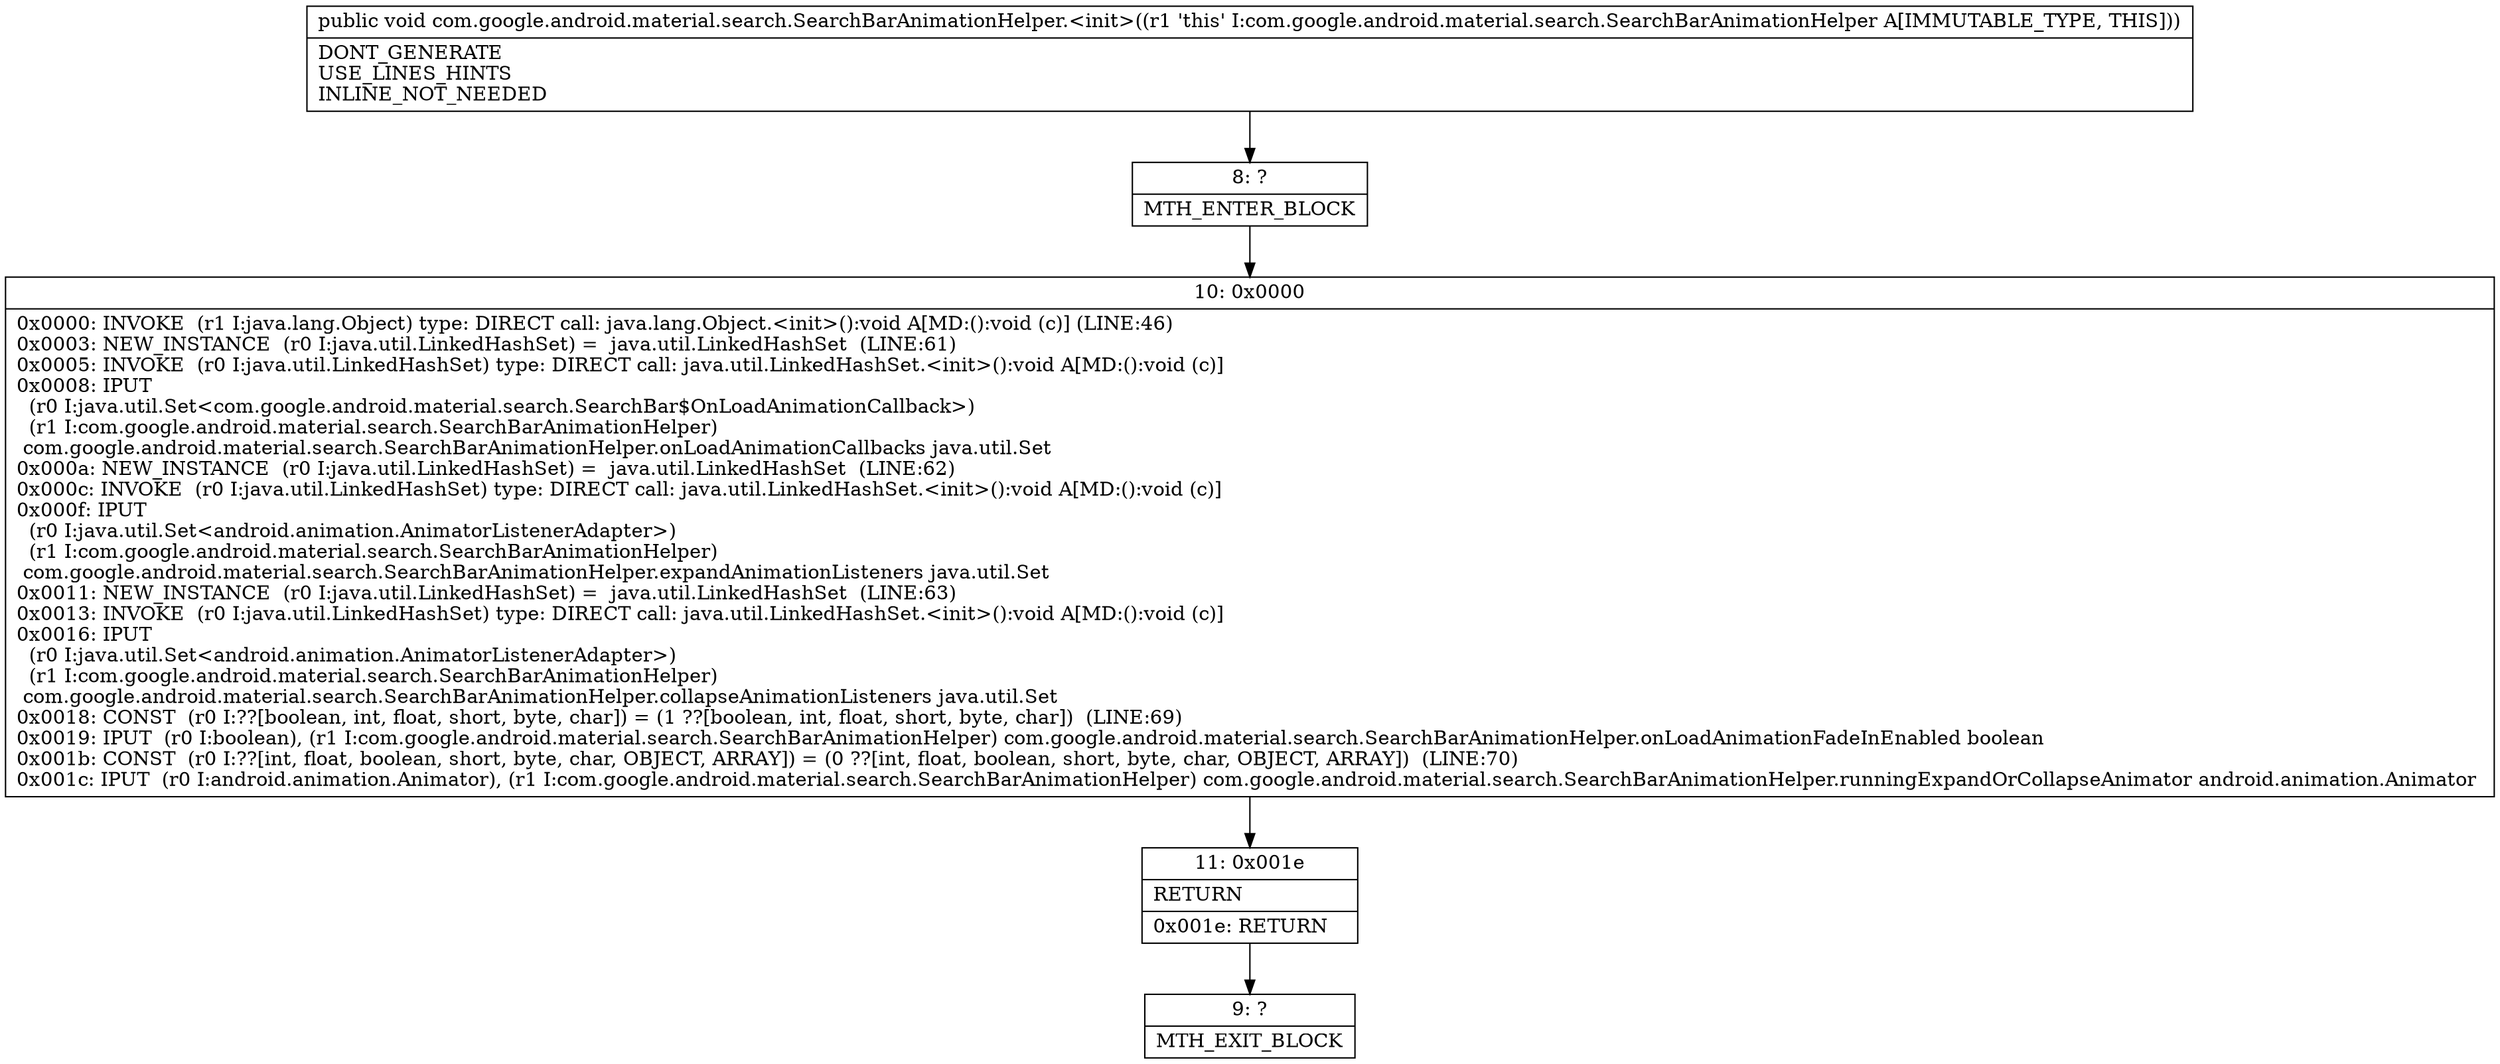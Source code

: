 digraph "CFG forcom.google.android.material.search.SearchBarAnimationHelper.\<init\>()V" {
Node_8 [shape=record,label="{8\:\ ?|MTH_ENTER_BLOCK\l}"];
Node_10 [shape=record,label="{10\:\ 0x0000|0x0000: INVOKE  (r1 I:java.lang.Object) type: DIRECT call: java.lang.Object.\<init\>():void A[MD:():void (c)] (LINE:46)\l0x0003: NEW_INSTANCE  (r0 I:java.util.LinkedHashSet) =  java.util.LinkedHashSet  (LINE:61)\l0x0005: INVOKE  (r0 I:java.util.LinkedHashSet) type: DIRECT call: java.util.LinkedHashSet.\<init\>():void A[MD:():void (c)]\l0x0008: IPUT  \l  (r0 I:java.util.Set\<com.google.android.material.search.SearchBar$OnLoadAnimationCallback\>)\l  (r1 I:com.google.android.material.search.SearchBarAnimationHelper)\l com.google.android.material.search.SearchBarAnimationHelper.onLoadAnimationCallbacks java.util.Set \l0x000a: NEW_INSTANCE  (r0 I:java.util.LinkedHashSet) =  java.util.LinkedHashSet  (LINE:62)\l0x000c: INVOKE  (r0 I:java.util.LinkedHashSet) type: DIRECT call: java.util.LinkedHashSet.\<init\>():void A[MD:():void (c)]\l0x000f: IPUT  \l  (r0 I:java.util.Set\<android.animation.AnimatorListenerAdapter\>)\l  (r1 I:com.google.android.material.search.SearchBarAnimationHelper)\l com.google.android.material.search.SearchBarAnimationHelper.expandAnimationListeners java.util.Set \l0x0011: NEW_INSTANCE  (r0 I:java.util.LinkedHashSet) =  java.util.LinkedHashSet  (LINE:63)\l0x0013: INVOKE  (r0 I:java.util.LinkedHashSet) type: DIRECT call: java.util.LinkedHashSet.\<init\>():void A[MD:():void (c)]\l0x0016: IPUT  \l  (r0 I:java.util.Set\<android.animation.AnimatorListenerAdapter\>)\l  (r1 I:com.google.android.material.search.SearchBarAnimationHelper)\l com.google.android.material.search.SearchBarAnimationHelper.collapseAnimationListeners java.util.Set \l0x0018: CONST  (r0 I:??[boolean, int, float, short, byte, char]) = (1 ??[boolean, int, float, short, byte, char])  (LINE:69)\l0x0019: IPUT  (r0 I:boolean), (r1 I:com.google.android.material.search.SearchBarAnimationHelper) com.google.android.material.search.SearchBarAnimationHelper.onLoadAnimationFadeInEnabled boolean \l0x001b: CONST  (r0 I:??[int, float, boolean, short, byte, char, OBJECT, ARRAY]) = (0 ??[int, float, boolean, short, byte, char, OBJECT, ARRAY])  (LINE:70)\l0x001c: IPUT  (r0 I:android.animation.Animator), (r1 I:com.google.android.material.search.SearchBarAnimationHelper) com.google.android.material.search.SearchBarAnimationHelper.runningExpandOrCollapseAnimator android.animation.Animator \l}"];
Node_11 [shape=record,label="{11\:\ 0x001e|RETURN\l|0x001e: RETURN   \l}"];
Node_9 [shape=record,label="{9\:\ ?|MTH_EXIT_BLOCK\l}"];
MethodNode[shape=record,label="{public void com.google.android.material.search.SearchBarAnimationHelper.\<init\>((r1 'this' I:com.google.android.material.search.SearchBarAnimationHelper A[IMMUTABLE_TYPE, THIS]))  | DONT_GENERATE\lUSE_LINES_HINTS\lINLINE_NOT_NEEDED\l}"];
MethodNode -> Node_8;Node_8 -> Node_10;
Node_10 -> Node_11;
Node_11 -> Node_9;
}

